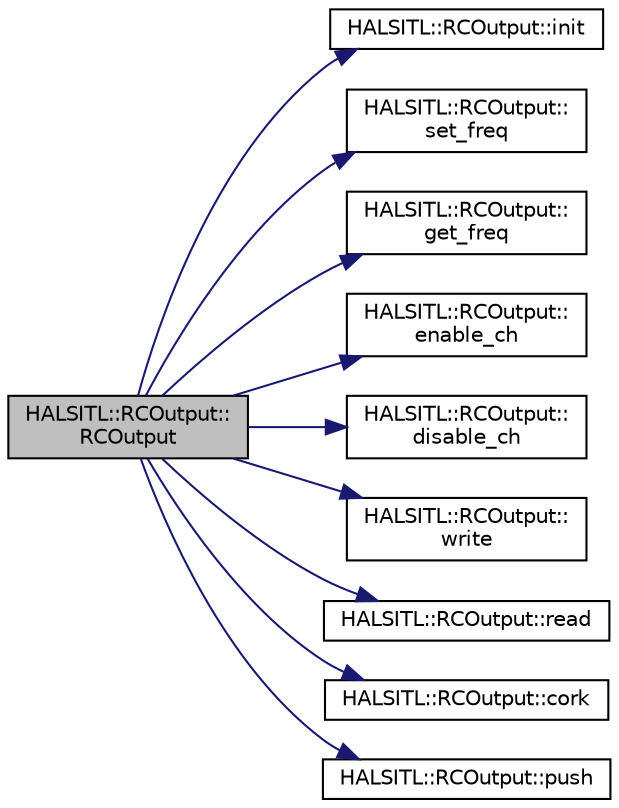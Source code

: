 digraph "HALSITL::RCOutput::RCOutput"
{
 // INTERACTIVE_SVG=YES
  edge [fontname="Helvetica",fontsize="10",labelfontname="Helvetica",labelfontsize="10"];
  node [fontname="Helvetica",fontsize="10",shape=record];
  rankdir="LR";
  Node1 [label="HALSITL::RCOutput::\lRCOutput",height=0.2,width=0.4,color="black", fillcolor="grey75", style="filled", fontcolor="black"];
  Node1 -> Node2 [color="midnightblue",fontsize="10",style="solid",fontname="Helvetica"];
  Node2 [label="HALSITL::RCOutput::init",height=0.2,width=0.4,color="black", fillcolor="white", style="filled",URL="$classHALSITL_1_1RCOutput.html#a692486bec7f38b4be3ce6a88ae44c721"];
  Node1 -> Node3 [color="midnightblue",fontsize="10",style="solid",fontname="Helvetica"];
  Node3 [label="HALSITL::RCOutput::\lset_freq",height=0.2,width=0.4,color="black", fillcolor="white", style="filled",URL="$classHALSITL_1_1RCOutput.html#adef0c8e90f259bd056860da33c465c99"];
  Node1 -> Node4 [color="midnightblue",fontsize="10",style="solid",fontname="Helvetica"];
  Node4 [label="HALSITL::RCOutput::\lget_freq",height=0.2,width=0.4,color="black", fillcolor="white", style="filled",URL="$classHALSITL_1_1RCOutput.html#a6da8f473a6551c52cced12b238e183ce"];
  Node1 -> Node5 [color="midnightblue",fontsize="10",style="solid",fontname="Helvetica"];
  Node5 [label="HALSITL::RCOutput::\lenable_ch",height=0.2,width=0.4,color="black", fillcolor="white", style="filled",URL="$classHALSITL_1_1RCOutput.html#a01b585d5ecc611ded0273e668d5394c2"];
  Node1 -> Node6 [color="midnightblue",fontsize="10",style="solid",fontname="Helvetica"];
  Node6 [label="HALSITL::RCOutput::\ldisable_ch",height=0.2,width=0.4,color="black", fillcolor="white", style="filled",URL="$classHALSITL_1_1RCOutput.html#acc9d515226146b4faeb5a81df20bddcb"];
  Node1 -> Node7 [color="midnightblue",fontsize="10",style="solid",fontname="Helvetica"];
  Node7 [label="HALSITL::RCOutput::\lwrite",height=0.2,width=0.4,color="black", fillcolor="white", style="filled",URL="$classHALSITL_1_1RCOutput.html#ade8c021cd3195d6e4d5b049f02eb9b87"];
  Node1 -> Node8 [color="midnightblue",fontsize="10",style="solid",fontname="Helvetica"];
  Node8 [label="HALSITL::RCOutput::read",height=0.2,width=0.4,color="black", fillcolor="white", style="filled",URL="$classHALSITL_1_1RCOutput.html#a98c11957e3e1ff8ba832bc9a6b7be9b1"];
  Node1 -> Node9 [color="midnightblue",fontsize="10",style="solid",fontname="Helvetica"];
  Node9 [label="HALSITL::RCOutput::cork",height=0.2,width=0.4,color="black", fillcolor="white", style="filled",URL="$classHALSITL_1_1RCOutput.html#acfa8005ff0dd3c7efe57dcefe8adff24"];
  Node1 -> Node10 [color="midnightblue",fontsize="10",style="solid",fontname="Helvetica"];
  Node10 [label="HALSITL::RCOutput::push",height=0.2,width=0.4,color="black", fillcolor="white", style="filled",URL="$classHALSITL_1_1RCOutput.html#a20c062434c90eebb5aaaacd50df08aa5"];
}
